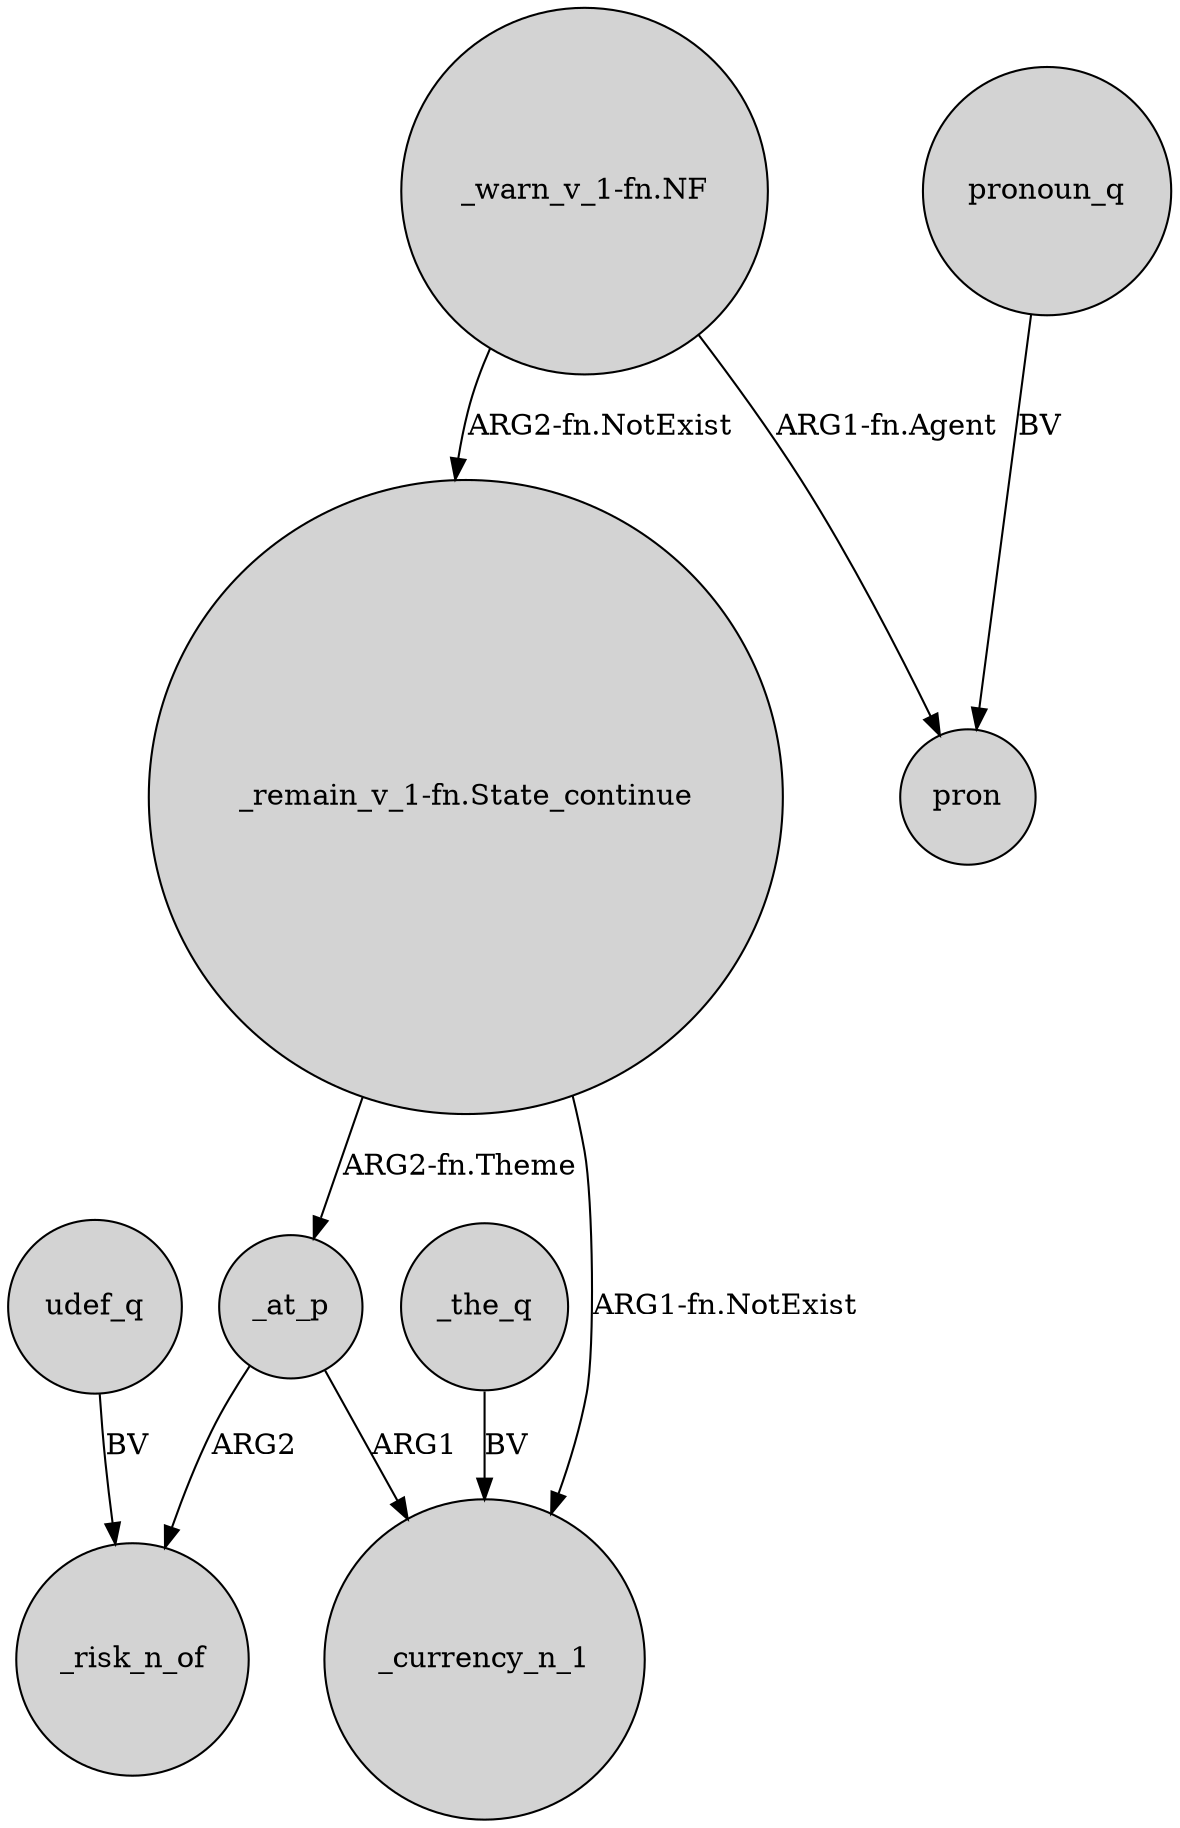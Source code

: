 digraph {
	node [shape=circle style=filled]
	udef_q -> _risk_n_of [label=BV]
	_the_q -> _currency_n_1 [label=BV]
	"_remain_v_1-fn.State_continue" -> _currency_n_1 [label="ARG1-fn.NotExist"]
	"_remain_v_1-fn.State_continue" -> _at_p [label="ARG2-fn.Theme"]
	"_warn_v_1-fn.NF" -> pron [label="ARG1-fn.Agent"]
	"_warn_v_1-fn.NF" -> "_remain_v_1-fn.State_continue" [label="ARG2-fn.NotExist"]
	_at_p -> _currency_n_1 [label=ARG1]
	_at_p -> _risk_n_of [label=ARG2]
	pronoun_q -> pron [label=BV]
}
